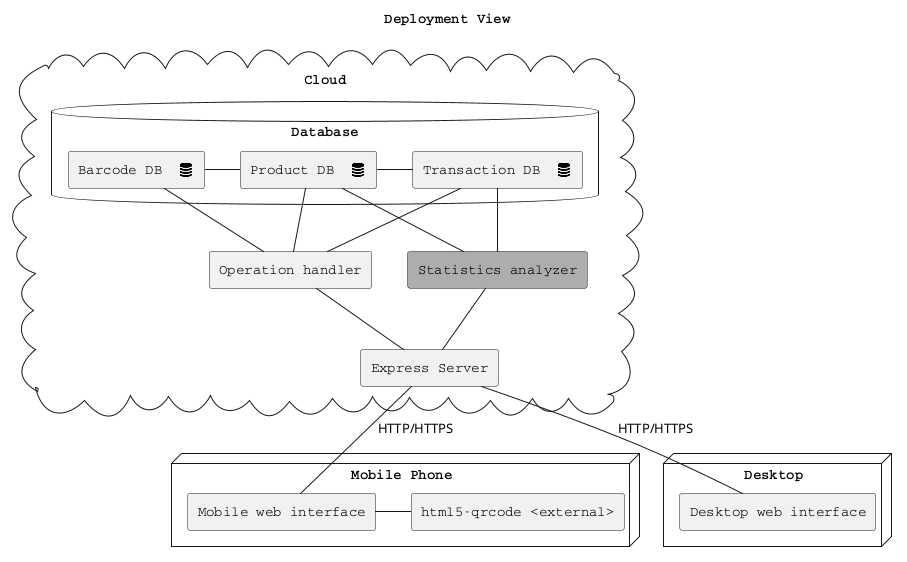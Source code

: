 @startuml
skinparam componentStyle rectangle

!include <tupadr3/font-awesome/database>

title Deployment View

node "Mobile Phone" {
 [html5-qrcode <external>] as QR
 [Mobile web interface] as MWI

}

node "Desktop" {
 [Desktop web interface] as DWI
}

cloud "Cloud" {
 database "Database" {
   component [Product DB  <$database{scale=0.33}>] as PDB
   component [Transaction DB  <$database{scale=0.33}>] as TDB
   component [Barcode DB  <$database{scale=0.33}>] as BDB

   BDB -right- PDB
   TDB -left- PDB
}
[Express Server] as ES
[Operation handler] as OH
[Statistics analyzer] as SA  #Orange
}




OH -up- PDB
OH -up- TDB
OH -up- BDB

SA -up- TDB
SA -up- PDB


ES -up- OH
ES -up- SA

ES -down- MWI : HTTP/HTTPS
ES -down- DWI : HTTP/HTTPS

MWI - QR

skinparam monochrome true
skinparam shadowing false
skinparam defaultFontName Courier

@enduml